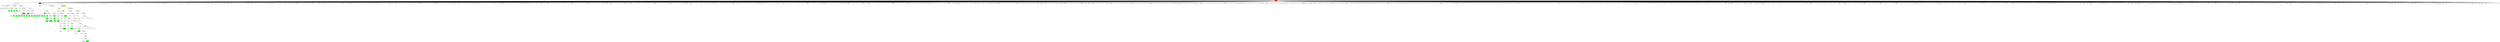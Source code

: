 graph tree{NODE0 [label="Stage" style=filled fillcolor="red"]
NODE0_1 [label="game"]
NODE0 -- NODE0_1
NODE0_2 [label="Setup" ]
NODE0_2_1 [label="setup"]
NODE0_2 -- NODE0_2_1
NODE0_2_2 [label="Playercreate" ]
NODE0_2_2_2 [label="players"]
NODE0_2_2 -- NODE0_2_2_2
NODE0_2_2_3 [label="4" style=filled fillcolor="lightblue"]
NODE0_2_2 -- NODE0_2_2_3
NODE0_2 -- NODE0_2_2
NODE0_2_4 [label="Teamcreate" ]
NODE0_2_4_1 [label="teams"]
NODE0_2_4 -- NODE0_2_4_1
NODE0_2_4_2 [label="Attribute" ]
NODE0_2_4_2_1 [fillcolor="green" style=filled label="0"]
NODE0_2_4_2 -- NODE0_2_4_2_1
NODE0_2_4_2_3 [fillcolor="green" style=filled label="2"]
NODE0_2_4_2 -- NODE0_2_4_2_3
NODE0_2_4 -- NODE0_2_4_2
NODE0_2_4_3 [label="Attribute" ]
NODE0_2_4_3_1 [fillcolor="green" style=filled label="1"]
NODE0_2_4_3 -- NODE0_2_4_3_1
NODE0_2_4_3_3 [fillcolor="green" style=filled label="3"]
NODE0_2_4_3 -- NODE0_2_4_3_3
NODE0_2_4 -- NODE0_2_4_3
NODE0_2 -- NODE0_2_4
NODE0_2_6 [label="Deckcreate" ]
NODE0_2_6_2 [label="deck"]
NODE0_2_6 -- NODE0_2_6_2
NODE0_2_6_3 [label="Locstorage" ]
NODE0_2_6_3_1 [label="Locpre" ]
NODE0_2_6_3_1_0 [label="Who" ]
NODE0_2_6_3_1_0_0 [label="game"]
NODE0_2_6_3_1_0 -- NODE0_2_6_3_1_0_0
NODE0_2_6_3_1 -- NODE0_2_6_3_1_0
NODE0_2_6_3 -- NODE0_2_6_3_1
NODE0_2_6_3_3 [label="Locpost" ]
NODE0_2_6_3_3_0 [fillcolor="green" style=filled label="DISCARD"]
NODE0_2_6_3_3 -- NODE0_2_6_3_3_0
NODE0_2_6_3 -- NODE0_2_6_3_3
NODE0_2_6 -- NODE0_2_6_3
NODE0_2_6_4 [label="Deck" ]
NODE0_2_6_4_1 [label="permdeck"]
NODE0_2_6_4 -- NODE0_2_6_4_1
NODE0_2_6_4_2 [label="Attribute" ]
NODE0_2_6_4_2_1 [fillcolor="green" style=filled label="rank"]
NODE0_2_6_4_2 -- NODE0_2_6_4_2_1
NODE0_2_6_4_2_2 [label="Attribute" ]
NODE0_2_6_4_2_2_1 [fillcolor="green" style=filled label="A"]
NODE0_2_6_4_2_2 -- NODE0_2_6_4_2_2_1
NODE0_2_6_4_2_2_3 [fillcolor="green" style=filled label="2"]
NODE0_2_6_4_2_2 -- NODE0_2_6_4_2_2_3
NODE0_2_6_4_2_2_5 [fillcolor="green" style=filled label="3"]
NODE0_2_6_4_2_2 -- NODE0_2_6_4_2_2_5
NODE0_2_6_4_2_2_7 [fillcolor="green" style=filled label="4"]
NODE0_2_6_4_2_2 -- NODE0_2_6_4_2_2_7
NODE0_2_6_4_2_2_9 [fillcolor="green" style=filled label="5"]
NODE0_2_6_4_2_2 -- NODE0_2_6_4_2_2_9
NODE0_2_6_4_2_2_11 [fillcolor="green" style=filled label="6"]
NODE0_2_6_4_2_2 -- NODE0_2_6_4_2_2_11
NODE0_2_6_4_2_2_13 [fillcolor="green" style=filled label="7"]
NODE0_2_6_4_2_2 -- NODE0_2_6_4_2_2_13
NODE0_2_6_4_2_2_15 [fillcolor="green" style=filled label="8"]
NODE0_2_6_4_2_2 -- NODE0_2_6_4_2_2_15
NODE0_2_6_4_2_2_17 [fillcolor="green" style=filled label="9"]
NODE0_2_6_4_2_2 -- NODE0_2_6_4_2_2_17
NODE0_2_6_4_2_2_19 [fillcolor="green" style=filled label="10"]
NODE0_2_6_4_2_2 -- NODE0_2_6_4_2_2_19
NODE0_2_6_4_2_2_21 [fillcolor="green" style=filled label="J"]
NODE0_2_6_4_2_2 -- NODE0_2_6_4_2_2_21
NODE0_2_6_4_2_2_23 [fillcolor="green" style=filled label="Q"]
NODE0_2_6_4_2_2 -- NODE0_2_6_4_2_2_23
NODE0_2_6_4_2_2_25 [fillcolor="green" style=filled label="K"]
NODE0_2_6_4_2_2 -- NODE0_2_6_4_2_2_25
NODE0_2_6_4_2 -- NODE0_2_6_4_2_2
NODE0_2_6_4 -- NODE0_2_6_4_2
NODE0_2_6_4_3 [label="Attribute" ]
NODE0_2_6_4_3_1 [fillcolor="green" style=filled label="color"]
NODE0_2_6_4_3 -- NODE0_2_6_4_3_1
NODE0_2_6_4_3_2 [label="Attribute" ]
NODE0_2_6_4_3_2_1 [fillcolor="green" style=filled label="red"]
NODE0_2_6_4_3_2 -- NODE0_2_6_4_3_2_1
NODE0_2_6_4_3_2_2 [label="Attribute" ]
NODE0_2_6_4_3_2_2_1 [fillcolor="green" style=filled label="suit"]
NODE0_2_6_4_3_2_2 -- NODE0_2_6_4_3_2_2_1
NODE0_2_6_4_3_2_2_2 [label="Attribute" ]
NODE0_2_6_4_3_2_2_2_1 [fillcolor="green" style=filled label="hearts"]
NODE0_2_6_4_3_2_2_2 -- NODE0_2_6_4_3_2_2_2_1
NODE0_2_6_4_3_2_2_2_3 [fillcolor="green" style=filled label="diamonds"]
NODE0_2_6_4_3_2_2_2 -- NODE0_2_6_4_3_2_2_2_3
NODE0_2_6_4_3_2_2 -- NODE0_2_6_4_3_2_2_2
NODE0_2_6_4_3_2 -- NODE0_2_6_4_3_2_2
NODE0_2_6_4_3 -- NODE0_2_6_4_3_2
NODE0_2_6_4_3_3 [label="Attribute" ]
NODE0_2_6_4_3_3_1 [fillcolor="green" style=filled label="black"]
NODE0_2_6_4_3_3 -- NODE0_2_6_4_3_3_1
NODE0_2_6_4_3_3_2 [label="Attribute" ]
NODE0_2_6_4_3_3_2_1 [fillcolor="green" style=filled label="suit"]
NODE0_2_6_4_3_3_2 -- NODE0_2_6_4_3_3_2_1
NODE0_2_6_4_3_3_2_2 [label="Attribute" ]
NODE0_2_6_4_3_3_2_2_1 [fillcolor="green" style=filled label="clubs"]
NODE0_2_6_4_3_3_2_2 -- NODE0_2_6_4_3_3_2_2_1
NODE0_2_6_4_3_3_2_2_3 [fillcolor="green" style=filled label="spades"]
NODE0_2_6_4_3_3_2_2 -- NODE0_2_6_4_3_3_2_2_3
NODE0_2_6_4_3_3_2 -- NODE0_2_6_4_3_3_2_2
NODE0_2_6_4_3_3 -- NODE0_2_6_4_3_3_2
NODE0_2_6_4_3 -- NODE0_2_6_4_3_3
NODE0_2_6_4 -- NODE0_2_6_4_3
NODE0_2_6 -- NODE0_2_6_4
NODE0_2 -- NODE0_2_6
NODE0 -- NODE0_2
NODE0_3 [label="Stage"  style=filled fillcolor="red"]
NODE0_3_2 [label="player"]
NODE0_3 -- NODE0_3_2
NODE0_3_3 [label="Endcondition" ]
NODE0_3_3_2 [label="Boolean" ]
NODE0_3_3_2_1 [label="Intop" ]
NODE0_3_3_2_1_0 [label=">="]
NODE0_3_3_2_1 -- NODE0_3_3_2_1_0
NODE0_3_3_2 -- NODE0_3_3_2_1
NODE0_3_3_2_2 [label="Int" ]
NODE0_3_3_2_2_0 [label="Rawstorage" ]
NODE0_3_3_2_2_0_1 [label="Who2" ]
NODE0_3_3_2_2_0_1_1 [label="Posq" ]
NODE0_3_3_2_2_0_1_1_0 [label="any"]
NODE0_3_3_2_2_0_1_1 -- NODE0_3_3_2_2_0_1_1_0
NODE0_3_3_2_2_0_1 -- NODE0_3_3_2_2_0_1_1
NODE0_3_3_2_2_0_1_2 [label="team"]
NODE0_3_3_2_2_0_1 -- NODE0_3_3_2_2_0_1_2
NODE0_3_3_2_2_0 -- NODE0_3_3_2_2_0_1
NODE0_3_3_2_2_0_3 [fillcolor="green" style=filled label="SCORE"]
NODE0_3_3_2_2_0 -- NODE0_3_3_2_2_0_3
NODE0_3_3_2_2 -- NODE0_3_3_2_2_0
NODE0_3_3_2 -- NODE0_3_3_2_2
NODE0_3_3_2_3 [label="500" style=filled fillcolor="lightblue"]
NODE0_3_3_2 -- NODE0_3_3_2_3
NODE0_3_3 -- NODE0_3_3_2
NODE0_3 -- NODE0_3_3
NODE0_3_4 [label="Computermoves"  style=filled shape=box fillcolor="yellow"]
NODE0_3_4_2 [label="Multigameaction" ]
NODE0_3_4_2_0 [label="Gameaction" ]
NODE0_3_4_2_0_1 [label="Boolean" ]
NODE0_3_4_2_0 -- NODE0_3_4_2_0_1
NODE0_3_4_2_0_2 [label="Multiaction" ]
NODE0_3_4_2_0_2_0 [label="Action" ]
NODE0_3_4_2_0_2_0_1 [label="Moveaction" ]
NODE0_3_4_2_0_2_0_1_1 [label="Cardp" ]
NODE0_3_4_2_0_2_0_1_1_1 [label="top"]
NODE0_3_4_2_0_2_0_1_1 -- NODE0_3_4_2_0_2_0_1_1_1
NODE0_3_4_2_0_2_0_1_1_2 [label="Locstorage" ]
NODE0_3_4_2_0_2_0_1_1_2_1 [label="Locpre" ]
NODE0_3_4_2_0_2_0_1_1_2_1_0 [label="Who" ]
NODE0_3_4_2_0_2_0_1_1_2_1_0_0 [label="game"]
NODE0_3_4_2_0_2_0_1_1_2_1_0 -- NODE0_3_4_2_0_2_0_1_1_2_1_0_0
NODE0_3_4_2_0_2_0_1_1_2_1 -- NODE0_3_4_2_0_2_0_1_1_2_1_0
NODE0_3_4_2_0_2_0_1_1_2 -- NODE0_3_4_2_0_2_0_1_1_2_1
NODE0_3_4_2_0_2_0_1_1_2_3 [label="Locpost" ]
NODE0_3_4_2_0_2_0_1_1_2_3_0 [fillcolor="green" style=filled label="DISCARD"]
NODE0_3_4_2_0_2_0_1_1_2_3 -- NODE0_3_4_2_0_2_0_1_1_2_3_0
NODE0_3_4_2_0_2_0_1_1_2 -- NODE0_3_4_2_0_2_0_1_1_2_3
NODE0_3_4_2_0_2_0_1_1 -- NODE0_3_4_2_0_2_0_1_1_2
NODE0_3_4_2_0_2_0_1 -- NODE0_3_4_2_0_2_0_1_1
NODE0_3_4_2_0_2_0_1_2 [label="Cardp" ]
NODE0_3_4_2_0_2_0_1_2_1 [label="top"]
NODE0_3_4_2_0_2_0_1_2 -- NODE0_3_4_2_0_2_0_1_2_1
NODE0_3_4_2_0_2_0_1_2_2 [label="Locstorage" ]
NODE0_3_4_2_0_2_0_1_2_2_1 [label="Locpre" ]
NODE0_3_4_2_0_2_0_1_2_2_1_0 [label="Who" ]
NODE0_3_4_2_0_2_0_1_2_2_1_0_0 [label="game"]
NODE0_3_4_2_0_2_0_1_2_2_1_0 -- NODE0_3_4_2_0_2_0_1_2_2_1_0_0
NODE0_3_4_2_0_2_0_1_2_2_1 -- NODE0_3_4_2_0_2_0_1_2_2_1_0
NODE0_3_4_2_0_2_0_1_2_2 -- NODE0_3_4_2_0_2_0_1_2_2_1
NODE0_3_4_2_0_2_0_1_2_2_3 [label="Locpost" ]
NODE0_3_4_2_0_2_0_1_2_2_3_0 [fillcolor="green" style=filled label="STOCK"]
NODE0_3_4_2_0_2_0_1_2_2_3 -- NODE0_3_4_2_0_2_0_1_2_2_3_0
NODE0_3_4_2_0_2_0_1_2_2 -- NODE0_3_4_2_0_2_0_1_2_2_3
NODE0_3_4_2_0_2_0_1_2 -- NODE0_3_4_2_0_2_0_1_2_2
NODE0_3_4_2_0_2_0_1 -- NODE0_3_4_2_0_2_0_1_2
NODE0_3_4_2_0_2_0_1_3 [label="all"]
NODE0_3_4_2_0_2_0_1 -- NODE0_3_4_2_0_2_0_1_3
NODE0_3_4_2_0_2_0 -- NODE0_3_4_2_0_2_0_1
NODE0_3_4_2_0_2 -- NODE0_3_4_2_0_2_0
NODE0_3_4_2_0_2_1 [label="Action" ]
NODE0_3_4_2_0_2_1_1 [label="Copyaction" ]
NODE0_3_4_2_0_2_1_1_0 [label="remember"]
NODE0_3_4_2_0_2_1_1 -- NODE0_3_4_2_0_2_1_1_0
NODE0_3_4_2_0_2_1_1_1 [label="Card" ]
NODE0_3_4_2_0_2_1_1_1_0 [label="Cardp" ]
NODE0_3_4_2_0_2_1_1_1_0_1 [label="top"]
NODE0_3_4_2_0_2_1_1_1_0 -- NODE0_3_4_2_0_2_1_1_1_0_1
NODE0_3_4_2_0_2_1_1_1_0_2 [label="Locstorage" ]
NODE0_3_4_2_0_2_1_1_1_0_2_1 [label="Locpre" ]
NODE0_3_4_2_0_2_1_1_1_0_2_1_0 [label="Who" ]
NODE0_3_4_2_0_2_1_1_1_0_2_1_0_0 [label="game"]
NODE0_3_4_2_0_2_1_1_1_0_2_1_0 -- NODE0_3_4_2_0_2_1_1_1_0_2_1_0_0
NODE0_3_4_2_0_2_1_1_1_0_2_1 -- NODE0_3_4_2_0_2_1_1_1_0_2_1_0
NODE0_3_4_2_0_2_1_1_1_0_2 -- NODE0_3_4_2_0_2_1_1_1_0_2_1
NODE0_3_4_2_0_2_1_1_1_0_2_3 [label="Locpost" ]
NODE0_3_4_2_0_2_1_1_1_0_2_3_0 [fillcolor="green" style=filled label="STOCK"]
NODE0_3_4_2_0_2_1_1_1_0_2_3 -- NODE0_3_4_2_0_2_1_1_1_0_2_3_0
NODE0_3_4_2_0_2_1_1_1_0_2_3_1 [label="Whereclause" ]
NODE0_3_4_2_0_2_1_1_1_0_2_3_1_0 [label="where"]
NODE0_3_4_2_0_2_1_1_1_0_2_3_1 -- NODE0_3_4_2_0_2_1_1_1_0_2_3_1_0
NODE0_3_4_2_0_2_1_1_1_0_2_3_1_1 [label="Boolatt" ]
NODE0_3_4_2_0_2_1_1_1_0_2_3_1_1_1 [label="Attrcomp" ]
NODE0_3_4_2_0_2_1_1_1_0_2_3_1_1_1_0 [label="=="]
NODE0_3_4_2_0_2_1_1_1_0_2_3_1_1_1 -- NODE0_3_4_2_0_2_1_1_1_0_2_3_1_1_1_0
NODE0_3_4_2_0_2_1_1_1_0_2_3_1_1_1_1 [label="Cardatt" ]
NODE0_3_4_2_0_2_1_1_1_0_2_3_1_1_1_1_1 [label="cardatt"]
NODE0_3_4_2_0_2_1_1_1_0_2_3_1_1_1_1 -- NODE0_3_4_2_0_2_1_1_1_0_2_3_1_1_1_1_1
NODE0_3_4_2_0_2_1_1_1_0_2_3_1_1_1_1_2 [fillcolor="green" style=filled label="suitthis"]
NODE0_3_4_2_0_2_1_1_1_0_2_3_1_1_1_1 -- NODE0_3_4_2_0_2_1_1_1_0_2_3_1_1_1_1_2
NODE0_3_4_2_0_2_1_1_1_0_2_3_1_1_1 -- NODE0_3_4_2_0_2_1_1_1_0_2_3_1_1_1_1
NODE0_3_4_2_0_2_1_1_1_0_2_3_1_1_1_2 [label=""]
NODE0_3_4_2_0_2_1_1_1_0_2_3_1_1_1 -- NODE0_3_4_2_0_2_1_1_1_0_2_3_1_1_1_2
NODE0_3_4_2_0_2_1_1_1_0_2_3_1_1 -- NODE0_3_4_2_0_2_1_1_1_0_2_3_1_1_1
NODE0_3_4_2_0_2_1_1_1_0_2_3_1 -- NODE0_3_4_2_0_2_1_1_1_0_2_3_1_1
NODE0_3_4_2_0_2_1_1_1_0_2_3 -- NODE0_3_4_2_0_2_1_1_1_0_2_3_1
NODE0_3_4_2_0_2_1_1_1_0_2 -- NODE0_3_4_2_0_2_1_1_1_0_2_3
NODE0_3_4_2_0_2_1_1_1_0_2_4 [label="s"]
NODE0_3_4_2_0_2_1_1_1_0_2 -- NODE0_3_4_2_0_2_1_1_1_0_2_4
NODE0_3_4_2_0_2_1_1_1_0_2_5 [label="p"]
NODE0_3_4_2_0_2_1_1_1_0_2 -- NODE0_3_4_2_0_2_1_1_1_0_2_5
NODE0_3_4_2_0_2_1_1_1_0_2_6 [label="a"]
NODE0_3_4_2_0_2_1_1_1_0_2 -- NODE0_3_4_2_0_2_1_1_1_0_2_6
NODE0_3_4_2_0_2_1_1_1_0_2_7 [label="d"]
NODE0_3_4_2_0_2_1_1_1_0_2 -- NODE0_3_4_2_0_2_1_1_1_0_2_7
NODE0_3_4_2_0_2_1_1_1_0_2_8 [label="e"]
NODE0_3_4_2_0_2_1_1_1_0_2 -- NODE0_3_4_2_0_2_1_1_1_0_2_8
NODE0_3_4_2_0_2_1_1_1_0_2_9 [label="s"]
NODE0_3_4_2_0_2_1_1_1_0_2 -- NODE0_3_4_2_0_2_1_1_1_0_2_9
NODE0_3_4_2_0_2_1_1_1_0 -- NODE0_3_4_2_0_2_1_1_1_0_2
NODE0_3_4_2_0_2_1_1_1 -- NODE0_3_4_2_0_2_1_1_1_0
NODE0_3_4_2_0_2_1_1 -- NODE0_3_4_2_0_2_1_1_1
NODE0_3_4_2_0_2_1_1_2 [label=""]
NODE0_3_4_2_0_2_1_1 -- NODE0_3_4_2_0_2_1_1_2
NODE0_3_4_2_0_2_1 -- NODE0_3_4_2_0_2_1_1
NODE0_3_4_2_0_2 -- NODE0_3_4_2_0_2_1
NODE0_3_4_2_0 -- NODE0_3_4_2_0_2
NODE0_3_4_2 -- NODE0_3_4_2_0
NODE0_3_4_2_1 [label="Gameaction" ]
NODE0_3_4_2_1_1 [label="Boolean" ]
NODE0_3_4_2_1_1_0 [label="top"]
NODE0_3_4_2_1_1 -- NODE0_3_4_2_1_1_0
NODE0_3_4_2_1 -- NODE0_3_4_2_1_1
NODE0_3_4_2_1_2 [label="Multiaction" ]
NODE0_3_4_2_1_2_0 [label="Action" ]
NODE0_3_4_2_1_2_0_1 [label="game"]
NODE0_3_4_2_1_2_0 -- NODE0_3_4_2_1_2_0_1
NODE0_3_4_2_1_2_0_3 [label="T"]
NODE0_3_4_2_1_2_0 -- NODE0_3_4_2_1_2_0_3
NODE0_3_4_2_1_2_0_4 [label="R"]
NODE0_3_4_2_1_2_0 -- NODE0_3_4_2_1_2_0_4
NODE0_3_4_2_1_2_0_5 [label="U"]
NODE0_3_4_2_1_2_0 -- NODE0_3_4_2_1_2_0_5
NODE0_3_4_2_1_2_0_6 [label="M"]
NODE0_3_4_2_1_2_0 -- NODE0_3_4_2_1_2_0_6
NODE0_3_4_2_1_2_0_7 [label="P"]
NODE0_3_4_2_1_2_0 -- NODE0_3_4_2_1_2_0_7
NODE0_3_4_2_1_2 -- NODE0_3_4_2_1_2_0
NODE0_3_4_2_1 -- NODE0_3_4_2_1_2
NODE0_3_4_2 -- NODE0_3_4_2_1
NODE0_3_4 -- NODE0_3_4_2
NODE0_3 -- NODE0_3_4
NODE0 -- NODE0_3
NODE0_7 [label="game"]
NODE0 -- NODE0_7
NODE0_9 [label="S"]
NODE0 -- NODE0_9
NODE0_10 [label="T"]
NODE0 -- NODE0_10
NODE0_11 [label="O"]
NODE0 -- NODE0_11
NODE0_12 [label="C"]
NODE0 -- NODE0_12
NODE0_13 [label="K"]
NODE0 -- NODE0_13
NODE0_19 [label="top"]
NODE0 -- NODE0_19
NODE0_21 [label="game"]
NODE0 -- NODE0_21
NODE0_23 [label="S"]
NODE0 -- NODE0_23
NODE0_24 [label="T"]
NODE0 -- NODE0_24
NODE0_25 [label="O"]
NODE0 -- NODE0_25
NODE0_26 [label="C"]
NODE0 -- NODE0_26
NODE0_27 [label="K"]
NODE0 -- NODE0_27
NODE0_31 [label="top"]
NODE0 -- NODE0_31
NODE0_34 [label="all"]
NODE0 -- NODE0_34
NODE0_35 [label="player"]
NODE0 -- NODE0_35
NODE0_38 [label="H"]
NODE0 -- NODE0_38
NODE0_39 [label="A"]
NODE0 -- NODE0_39
NODE0_40 [label="N"]
NODE0 -- NODE0_40
NODE0_41 [label="D"]
NODE0 -- NODE0_41
NODE0_44 [label="1"]
NODE0 -- NODE0_44
NODE0_45 [label="3"]
NODE0 -- NODE0_45
NODE0_48 [label="set"]
NODE0 -- NODE0_48
NODE0_50 [label="game"]
NODE0 -- NODE0_50
NODE0_52 [label="B"]
NODE0 -- NODE0_52
NODE0_53 [label="R"]
NODE0 -- NODE0_53
NODE0_54 [label="O"]
NODE0 -- NODE0_54
NODE0_55 [label="K"]
NODE0 -- NODE0_55
NODE0_56 [label="E"]
NODE0 -- NODE0_56
NODE0_57 [label="N"]
NODE0 -- NODE0_57
NODE0_59 [label="0"]
NODE0 -- NODE0_59
NODE0_62 [label="set"]
NODE0 -- NODE0_62
NODE0_65 [label="all"]
NODE0 -- NODE0_65
NODE0_66 [label="player"]
NODE0 -- NODE0_66
NODE0_69 [label="T"]
NODE0 -- NODE0_69
NODE0_70 [label="R"]
NODE0 -- NODE0_70
NODE0_71 [label="I"]
NODE0 -- NODE0_71
NODE0_72 [label="C"]
NODE0 -- NODE0_72
NODE0_73 [label="K"]
NODE0 -- NODE0_73
NODE0_74 [label="S"]
NODE0 -- NODE0_74
NODE0_75 [label="W"]
NODE0 -- NODE0_75
NODE0_76 [label="O"]
NODE0 -- NODE0_76
NODE0_77 [label="N"]
NODE0 -- NODE0_77
NODE0_79 [label="0"]
NODE0 -- NODE0_79
NODE0_82 [label="set"]
NODE0 -- NODE0_82
NODE0_85 [label="all"]
NODE0 -- NODE0_85
NODE0_86 [label="player"]
NODE0 -- NODE0_86
NODE0_89 [label="B"]
NODE0 -- NODE0_89
NODE0_90 [label="I"]
NODE0 -- NODE0_90
NODE0_91 [label="D"]
NODE0 -- NODE0_91
NODE0_93 [label="1"]
NODE0 -- NODE0_93
NODE0_94 [label="4"]
NODE0 -- NODE0_94
NODE0_100 [label="player"]
NODE0 -- NODE0_100
NODE0_104 [label="<="]
NODE0 -- NODE0_104
NODE0_107 [label="all"]
NODE0 -- NODE0_107
NODE0_108 [label="player"]
NODE0 -- NODE0_108
NODE0_111 [label="B"]
NODE0 -- NODE0_111
NODE0_112 [label="I"]
NODE0 -- NODE0_112
NODE0_113 [label="D"]
NODE0 -- NODE0_113
NODE0_115 [label="1"]
NODE0 -- NODE0_115
NODE0_116 [label="3"]
NODE0 -- NODE0_116
NODE0_125 [label="set"]
NODE0 -- NODE0_125
NODE0_128 [label="current"]
NODE0 -- NODE0_128
NODE0_129 [label="player"]
NODE0 -- NODE0_129
NODE0_132 [label="B"]
NODE0 -- NODE0_132
NODE0_133 [label="I"]
NODE0 -- NODE0_133
NODE0_134 [label="D"]
NODE0 -- NODE0_134
NODE0_136 [label="1"]
NODE0 -- NODE0_136
NODE0_143 [label="set"]
NODE0 -- NODE0_143
NODE0_146 [label="current"]
NODE0 -- NODE0_146
NODE0_147 [label="player"]
NODE0 -- NODE0_147
NODE0_150 [label="B"]
NODE0 -- NODE0_150
NODE0_151 [label="I"]
NODE0 -- NODE0_151
NODE0_152 [label="D"]
NODE0 -- NODE0_152
NODE0_154 [label="2"]
NODE0 -- NODE0_154
NODE0_161 [label="set"]
NODE0 -- NODE0_161
NODE0_164 [label="current"]
NODE0 -- NODE0_164
NODE0_165 [label="player"]
NODE0 -- NODE0_165
NODE0_168 [label="B"]
NODE0 -- NODE0_168
NODE0_169 [label="I"]
NODE0 -- NODE0_169
NODE0_170 [label="D"]
NODE0 -- NODE0_170
NODE0_172 [label="3"]
NODE0 -- NODE0_172
NODE0_179 [label="set"]
NODE0 -- NODE0_179
NODE0_182 [label="current"]
NODE0 -- NODE0_182
NODE0_183 [label="player"]
NODE0 -- NODE0_183
NODE0_186 [label="B"]
NODE0 -- NODE0_186
NODE0_187 [label="I"]
NODE0 -- NODE0_187
NODE0_188 [label="D"]
NODE0 -- NODE0_188
NODE0_190 [label="4"]
NODE0 -- NODE0_190
NODE0_197 [label="player"]
NODE0 -- NODE0_197
NODE0_201 [label="=="]
NODE0 -- NODE0_201
NODE0_203 [label="size"]
NODE0 -- NODE0_203
NODE0_206 [label="all"]
NODE0 -- NODE0_206
NODE0_207 [label="player"]
NODE0 -- NODE0_207
NODE0_210 [label="H"]
NODE0 -- NODE0_210
NODE0_211 [label="A"]
NODE0 -- NODE0_211
NODE0_212 [label="N"]
NODE0 -- NODE0_212
NODE0_213 [label="D"]
NODE0 -- NODE0_213
NODE0_216 [label="0"]
NODE0 -- NODE0_216
NODE0_221 [label="player"]
NODE0 -- NODE0_221
NODE0_225 [label=">"]
NODE0 -- NODE0_225
NODE0_227 [label="size"]
NODE0 -- NODE0_227
NODE0_230 [label="all"]
NODE0 -- NODE0_230
NODE0_231 [label="player"]
NODE0 -- NODE0_231
NODE0_234 [label="T"]
NODE0 -- NODE0_234
NODE0_235 [label="R"]
NODE0 -- NODE0_235
NODE0_236 [label="I"]
NODE0 -- NODE0_236
NODE0_237 [label="C"]
NODE0 -- NODE0_237
NODE0_238 [label="K"]
NODE0 -- NODE0_238
NODE0_241 [label="0"]
NODE0 -- NODE0_241
NODE0_248 [label="and"]
NODE0 -- NODE0_248
NODE0_250 [label="=="]
NODE0 -- NODE0_250
NODE0_252 [label="size"]
NODE0 -- NODE0_252
NODE0_254 [label="game"]
NODE0 -- NODE0_254
NODE0_256 [label="L"]
NODE0 -- NODE0_256
NODE0_257 [label="E"]
NODE0 -- NODE0_257
NODE0_258 [label="A"]
NODE0 -- NODE0_258
NODE0_259 [label="D"]
NODE0 -- NODE0_259
NODE0_262 [label="1"]
NODE0 -- NODE0_262
NODE0_265 [label="=="]
NODE0 -- NODE0_265
NODE0_267 [label="size"]
NODE0 -- NODE0_267
NODE0_270 [label="current"]
NODE0 -- NODE0_270
NODE0_271 [label="player"]
NODE0 -- NODE0_271
NODE0_274 [label="H"]
NODE0 -- NODE0_274
NODE0_275 [label="A"]
NODE0 -- NODE0_275
NODE0_276 [label="N"]
NODE0 -- NODE0_276
NODE0_277 [label="D"]
NODE0 -- NODE0_277
NODE0_278 [label="where"]
NODE0 -- NODE0_278
NODE0_280 [label="=="]
NODE0 -- NODE0_280
NODE0_282 [label="cardatt"]
NODE0 -- NODE0_282
NODE0_283 [label="s"]
NODE0 -- NODE0_283
NODE0_284 [label="u"]
NODE0 -- NODE0_284
NODE0_285 [label="i"]
NODE0 -- NODE0_285
NODE0_286 [label="t"]
NODE0 -- NODE0_286
NODE0_287 [label="t"]
NODE0 -- NODE0_287
NODE0_288 [label="h"]
NODE0 -- NODE0_288
NODE0_289 [label="i"]
NODE0 -- NODE0_289
NODE0_290 [label="s"]
NODE0 -- NODE0_290
NODE0_293 [label="cardatt"]
NODE0 -- NODE0_293
NODE0_294 [label="s"]
NODE0 -- NODE0_294
NODE0_295 [label="u"]
NODE0 -- NODE0_295
NODE0_296 [label="i"]
NODE0 -- NODE0_296
NODE0_297 [label="t"]
NODE0 -- NODE0_297
NODE0_299 [label="top"]
NODE0 -- NODE0_299
NODE0_301 [label="game"]
NODE0 -- NODE0_301
NODE0_303 [label="L"]
NODE0 -- NODE0_303
NODE0_304 [label="E"]
NODE0 -- NODE0_304
NODE0_305 [label="A"]
NODE0 -- NODE0_305
NODE0_306 [label="D"]
NODE0 -- NODE0_306
NODE0_313 [label="0"]
NODE0 -- NODE0_313
NODE0_319 [label="any"]
NODE0 -- NODE0_319
NODE0_322 [label="current"]
NODE0 -- NODE0_322
NODE0_323 [label="player"]
NODE0 -- NODE0_323
NODE0_326 [label="H"]
NODE0 -- NODE0_326
NODE0_327 [label="A"]
NODE0 -- NODE0_327
NODE0_328 [label="N"]
NODE0 -- NODE0_328
NODE0_329 [label="D"]
NODE0 -- NODE0_329
NODE0_333 [label="top"]
NODE0 -- NODE0_333
NODE0_336 [label="current"]
NODE0 -- NODE0_336
NODE0_337 [label="player"]
NODE0 -- NODE0_337
NODE0_340 [label="T"]
NODE0 -- NODE0_340
NODE0_341 [label="R"]
NODE0 -- NODE0_341
NODE0_342 [label="I"]
NODE0 -- NODE0_342
NODE0_343 [label="C"]
NODE0 -- NODE0_343
NODE0_344 [label="K"]
NODE0 -- NODE0_344
NODE0_351 [label="and"]
NODE0 -- NODE0_351
NODE0_353 [label="=="]
NODE0 -- NODE0_353
NODE0_355 [label="size"]
NODE0 -- NODE0_355
NODE0_357 [label="game"]
NODE0 -- NODE0_357
NODE0_359 [label="L"]
NODE0 -- NODE0_359
NODE0_360 [label="E"]
NODE0 -- NODE0_360
NODE0_361 [label="A"]
NODE0 -- NODE0_361
NODE0_362 [label="D"]
NODE0 -- NODE0_362
NODE0_365 [label="1"]
NODE0 -- NODE0_365
NODE0_368 [label="!="]
NODE0 -- NODE0_368
NODE0_370 [label="size"]
NODE0 -- NODE0_370
NODE0_373 [label="current"]
NODE0 -- NODE0_373
NODE0_374 [label="player"]
NODE0 -- NODE0_374
NODE0_377 [label="H"]
NODE0 -- NODE0_377
NODE0_378 [label="A"]
NODE0 -- NODE0_378
NODE0_379 [label="N"]
NODE0 -- NODE0_379
NODE0_380 [label="D"]
NODE0 -- NODE0_380
NODE0_381 [label="where"]
NODE0 -- NODE0_381
NODE0_383 [label="=="]
NODE0 -- NODE0_383
NODE0_385 [label="cardatt"]
NODE0 -- NODE0_385
NODE0_386 [label="s"]
NODE0 -- NODE0_386
NODE0_387 [label="u"]
NODE0 -- NODE0_387
NODE0_388 [label="i"]
NODE0 -- NODE0_388
NODE0_389 [label="t"]
NODE0 -- NODE0_389
NODE0_390 [label="t"]
NODE0 -- NODE0_390
NODE0_391 [label="h"]
NODE0 -- NODE0_391
NODE0_392 [label="i"]
NODE0 -- NODE0_392
NODE0_393 [label="s"]
NODE0 -- NODE0_393
NODE0_396 [label="cardatt"]
NODE0 -- NODE0_396
NODE0_397 [label="s"]
NODE0 -- NODE0_397
NODE0_398 [label="u"]
NODE0 -- NODE0_398
NODE0_399 [label="i"]
NODE0 -- NODE0_399
NODE0_400 [label="t"]
NODE0 -- NODE0_400
NODE0_402 [label="top"]
NODE0 -- NODE0_402
NODE0_404 [label="game"]
NODE0 -- NODE0_404
NODE0_406 [label="L"]
NODE0 -- NODE0_406
NODE0_407 [label="E"]
NODE0 -- NODE0_407
NODE0_408 [label="A"]
NODE0 -- NODE0_408
NODE0_409 [label="D"]
NODE0 -- NODE0_409
NODE0_416 [label="0"]
NODE0 -- NODE0_416
NODE0_422 [label="any"]
NODE0 -- NODE0_422
NODE0_425 [label="current"]
NODE0 -- NODE0_425
NODE0_426 [label="player"]
NODE0 -- NODE0_426
NODE0_429 [label="H"]
NODE0 -- NODE0_429
NODE0_430 [label="A"]
NODE0 -- NODE0_430
NODE0_431 [label="N"]
NODE0 -- NODE0_431
NODE0_432 [label="D"]
NODE0 -- NODE0_432
NODE0_433 [label="where"]
NODE0 -- NODE0_433
NODE0_435 [label="=="]
NODE0 -- NODE0_435
NODE0_437 [label="cardatt"]
NODE0 -- NODE0_437
NODE0_438 [label="s"]
NODE0 -- NODE0_438
NODE0_439 [label="u"]
NODE0 -- NODE0_439
NODE0_440 [label="i"]
NODE0 -- NODE0_440
NODE0_441 [label="t"]
NODE0 -- NODE0_441
NODE0_442 [label="t"]
NODE0 -- NODE0_442
NODE0_443 [label="h"]
NODE0 -- NODE0_443
NODE0_444 [label="i"]
NODE0 -- NODE0_444
NODE0_445 [label="s"]
NODE0 -- NODE0_445
NODE0_448 [label="cardatt"]
NODE0 -- NODE0_448
NODE0_449 [label="s"]
NODE0 -- NODE0_449
NODE0_450 [label="u"]
NODE0 -- NODE0_450
NODE0_451 [label="i"]
NODE0 -- NODE0_451
NODE0_452 [label="t"]
NODE0 -- NODE0_452
NODE0_454 [label="top"]
NODE0 -- NODE0_454
NODE0_456 [label="game"]
NODE0 -- NODE0_456
NODE0_458 [label="L"]
NODE0 -- NODE0_458
NODE0_459 [label="E"]
NODE0 -- NODE0_459
NODE0_460 [label="A"]
NODE0 -- NODE0_460
NODE0_461 [label="D"]
NODE0 -- NODE0_461
NODE0_469 [label="top"]
NODE0 -- NODE0_469
NODE0_472 [label="current"]
NODE0 -- NODE0_472
NODE0_473 [label="player"]
NODE0 -- NODE0_473
NODE0_476 [label="T"]
NODE0 -- NODE0_476
NODE0_477 [label="R"]
NODE0 -- NODE0_477
NODE0_478 [label="I"]
NODE0 -- NODE0_478
NODE0_479 [label="C"]
NODE0 -- NODE0_479
NODE0_480 [label="K"]
NODE0 -- NODE0_480
NODE0_487 [label="and"]
NODE0 -- NODE0_487
NODE0_489 [label="=="]
NODE0 -- NODE0_489
NODE0_491 [label="size"]
NODE0 -- NODE0_491
NODE0_493 [label="game"]
NODE0 -- NODE0_493
NODE0_495 [label="L"]
NODE0 -- NODE0_495
NODE0_496 [label="E"]
NODE0 -- NODE0_496
NODE0_497 [label="A"]
NODE0 -- NODE0_497
NODE0_498 [label="D"]
NODE0 -- NODE0_498
NODE0_501 [label="0"]
NODE0 -- NODE0_501
NODE0_504 [label="=="]
NODE0 -- NODE0_504
NODE0_506 [label="game"]
NODE0 -- NODE0_506
NODE0_508 [label="B"]
NODE0 -- NODE0_508
NODE0_509 [label="R"]
NODE0 -- NODE0_509
NODE0_510 [label="O"]
NODE0 -- NODE0_510
NODE0_511 [label="K"]
NODE0 -- NODE0_511
NODE0_512 [label="E"]
NODE0 -- NODE0_512
NODE0_513 [label="N"]
NODE0 -- NODE0_513
NODE0_515 [label="0"]
NODE0 -- NODE0_515
NODE0_518 [label=">"]
NODE0 -- NODE0_518
NODE0_520 [label="size"]
NODE0 -- NODE0_520
NODE0_523 [label="current"]
NODE0 -- NODE0_523
NODE0_524 [label="player"]
NODE0 -- NODE0_524
NODE0_527 [label="H"]
NODE0 -- NODE0_527
NODE0_528 [label="A"]
NODE0 -- NODE0_528
NODE0_529 [label="N"]
NODE0 -- NODE0_529
NODE0_530 [label="D"]
NODE0 -- NODE0_530
NODE0_531 [label="where"]
NODE0 -- NODE0_531
NODE0_533 [label="!="]
NODE0 -- NODE0_533
NODE0_535 [label="cardatt"]
NODE0 -- NODE0_535
NODE0_536 [label="s"]
NODE0 -- NODE0_536
NODE0_537 [label="u"]
NODE0 -- NODE0_537
NODE0_538 [label="i"]
NODE0 -- NODE0_538
NODE0_539 [label="t"]
NODE0 -- NODE0_539
NODE0_540 [label="t"]
NODE0 -- NODE0_540
NODE0_541 [label="h"]
NODE0 -- NODE0_541
NODE0_542 [label="i"]
NODE0 -- NODE0_542
NODE0_543 [label="s"]
NODE0 -- NODE0_543
NODE0_546 [label="cardatt"]
NODE0 -- NODE0_546
NODE0_547 [label="s"]
NODE0 -- NODE0_547
NODE0_548 [label="u"]
NODE0 -- NODE0_548
NODE0_549 [label="i"]
NODE0 -- NODE0_549
NODE0_550 [label="t"]
NODE0 -- NODE0_550
NODE0_552 [label="top"]
NODE0 -- NODE0_552
NODE0_554 [label="game"]
NODE0 -- NODE0_554
NODE0_556 [label="T"]
NODE0 -- NODE0_556
NODE0_557 [label="R"]
NODE0 -- NODE0_557
NODE0_558 [label="U"]
NODE0 -- NODE0_558
NODE0_559 [label="M"]
NODE0 -- NODE0_559
NODE0_560 [label="P"]
NODE0 -- NODE0_560
NODE0_567 [label="0"]
NODE0 -- NODE0_567
NODE0_573 [label="any"]
NODE0 -- NODE0_573
NODE0_576 [label="current"]
NODE0 -- NODE0_576
NODE0_577 [label="player"]
NODE0 -- NODE0_577
NODE0_580 [label="H"]
NODE0 -- NODE0_580
NODE0_581 [label="A"]
NODE0 -- NODE0_581
NODE0_582 [label="N"]
NODE0 -- NODE0_582
NODE0_583 [label="D"]
NODE0 -- NODE0_583
NODE0_584 [label="where"]
NODE0 -- NODE0_584
NODE0_586 [label="!="]
NODE0 -- NODE0_586
NODE0_588 [label="cardatt"]
NODE0 -- NODE0_588
NODE0_589 [label="s"]
NODE0 -- NODE0_589
NODE0_590 [label="u"]
NODE0 -- NODE0_590
NODE0_591 [label="i"]
NODE0 -- NODE0_591
NODE0_592 [label="t"]
NODE0 -- NODE0_592
NODE0_593 [label="t"]
NODE0 -- NODE0_593
NODE0_594 [label="h"]
NODE0 -- NODE0_594
NODE0_595 [label="i"]
NODE0 -- NODE0_595
NODE0_596 [label="s"]
NODE0 -- NODE0_596
NODE0_599 [label="cardatt"]
NODE0 -- NODE0_599
NODE0_600 [label="s"]
NODE0 -- NODE0_600
NODE0_601 [label="u"]
NODE0 -- NODE0_601
NODE0_602 [label="i"]
NODE0 -- NODE0_602
NODE0_603 [label="t"]
NODE0 -- NODE0_603
NODE0_605 [label="top"]
NODE0 -- NODE0_605
NODE0_607 [label="game"]
NODE0 -- NODE0_607
NODE0_609 [label="T"]
NODE0 -- NODE0_609
NODE0_610 [label="R"]
NODE0 -- NODE0_610
NODE0_611 [label="U"]
NODE0 -- NODE0_611
NODE0_612 [label="M"]
NODE0 -- NODE0_612
NODE0_613 [label="P"]
NODE0 -- NODE0_613
NODE0_621 [label="top"]
NODE0 -- NODE0_621
NODE0_624 [label="current"]
NODE0 -- NODE0_624
NODE0_625 [label="player"]
NODE0 -- NODE0_625
NODE0_628 [label="T"]
NODE0 -- NODE0_628
NODE0_629 [label="R"]
NODE0 -- NODE0_629
NODE0_630 [label="I"]
NODE0 -- NODE0_630
NODE0_631 [label="C"]
NODE0 -- NODE0_631
NODE0_632 [label="K"]
NODE0 -- NODE0_632
NODE0_637 [label="remember"]
NODE0 -- NODE0_637
NODE0_639 [label="top"]
NODE0 -- NODE0_639
NODE0_642 [label="current"]
NODE0 -- NODE0_642
NODE0_643 [label="player"]
NODE0 -- NODE0_643
NODE0_646 [label="T"]
NODE0 -- NODE0_646
NODE0_647 [label="R"]
NODE0 -- NODE0_647
NODE0_648 [label="I"]
NODE0 -- NODE0_648
NODE0_649 [label="C"]
NODE0 -- NODE0_649
NODE0_650 [label="K"]
NODE0 -- NODE0_650
NODE0_654 [label="top"]
NODE0 -- NODE0_654
NODE0_656 [label="game"]
NODE0 -- NODE0_656
NODE0_658 [label="L"]
NODE0 -- NODE0_658
NODE0_659 [label="E"]
NODE0 -- NODE0_659
NODE0_660 [label="A"]
NODE0 -- NODE0_660
NODE0_661 [label="D"]
NODE0 -- NODE0_661
NODE0_668 [label="and"]
NODE0 -- NODE0_668
NODE0_670 [label="=="]
NODE0 -- NODE0_670
NODE0_672 [label="size"]
NODE0 -- NODE0_672
NODE0_674 [label="game"]
NODE0 -- NODE0_674
NODE0_676 [label="L"]
NODE0 -- NODE0_676
NODE0_677 [label="E"]
NODE0 -- NODE0_677
NODE0_678 [label="A"]
NODE0 -- NODE0_678
NODE0_679 [label="D"]
NODE0 -- NODE0_679
NODE0_682 [label="0"]
NODE0 -- NODE0_682
NODE0_685 [label="=="]
NODE0 -- NODE0_685
NODE0_687 [label="game"]
NODE0 -- NODE0_687
NODE0_689 [label="B"]
NODE0 -- NODE0_689
NODE0_690 [label="R"]
NODE0 -- NODE0_690
NODE0_691 [label="O"]
NODE0 -- NODE0_691
NODE0_692 [label="K"]
NODE0 -- NODE0_692
NODE0_693 [label="E"]
NODE0 -- NODE0_693
NODE0_694 [label="N"]
NODE0 -- NODE0_694
NODE0_696 [label="1"]
NODE0 -- NODE0_696
NODE0_702 [label="any"]
NODE0 -- NODE0_702
NODE0_705 [label="current"]
NODE0 -- NODE0_705
NODE0_706 [label="player"]
NODE0 -- NODE0_706
NODE0_709 [label="H"]
NODE0 -- NODE0_709
NODE0_710 [label="A"]
NODE0 -- NODE0_710
NODE0_711 [label="N"]
NODE0 -- NODE0_711
NODE0_712 [label="D"]
NODE0 -- NODE0_712
NODE0_716 [label="top"]
NODE0 -- NODE0_716
NODE0_719 [label="current"]
NODE0 -- NODE0_719
NODE0_720 [label="player"]
NODE0 -- NODE0_720
NODE0_723 [label="T"]
NODE0 -- NODE0_723
NODE0_724 [label="R"]
NODE0 -- NODE0_724
NODE0_725 [label="I"]
NODE0 -- NODE0_725
NODE0_726 [label="C"]
NODE0 -- NODE0_726
NODE0_727 [label="K"]
NODE0 -- NODE0_727
NODE0_732 [label="remember"]
NODE0 -- NODE0_732
NODE0_734 [label="top"]
NODE0 -- NODE0_734
NODE0_737 [label="current"]
NODE0 -- NODE0_737
NODE0_738 [label="player"]
NODE0 -- NODE0_738
NODE0_741 [label="T"]
NODE0 -- NODE0_741
NODE0_742 [label="R"]
NODE0 -- NODE0_742
NODE0_743 [label="I"]
NODE0 -- NODE0_743
NODE0_744 [label="C"]
NODE0 -- NODE0_744
NODE0_745 [label="K"]
NODE0 -- NODE0_745
NODE0_749 [label="top"]
NODE0 -- NODE0_749
NODE0_751 [label="game"]
NODE0 -- NODE0_751
NODE0_753 [label="L"]
NODE0 -- NODE0_753
NODE0_754 [label="E"]
NODE0 -- NODE0_754
NODE0_755 [label="A"]
NODE0 -- NODE0_755
NODE0_756 [label="D"]
NODE0 -- NODE0_756
NODE0_763 [label="and"]
NODE0 -- NODE0_763
NODE0_765 [label="=="]
NODE0 -- NODE0_765
NODE0_767 [label="size"]
NODE0 -- NODE0_767
NODE0_769 [label="game"]
NODE0 -- NODE0_769
NODE0_771 [label="L"]
NODE0 -- NODE0_771
NODE0_772 [label="E"]
NODE0 -- NODE0_772
NODE0_773 [label="A"]
NODE0 -- NODE0_773
NODE0_774 [label="D"]
NODE0 -- NODE0_774
NODE0_777 [label="0"]
NODE0 -- NODE0_777
NODE0_780 [label="=="]
NODE0 -- NODE0_780
NODE0_782 [label="game"]
NODE0 -- NODE0_782
NODE0_784 [label="B"]
NODE0 -- NODE0_784
NODE0_785 [label="R"]
NODE0 -- NODE0_785
NODE0_786 [label="O"]
NODE0 -- NODE0_786
NODE0_787 [label="K"]
NODE0 -- NODE0_787
NODE0_788 [label="E"]
NODE0 -- NODE0_788
NODE0_789 [label="N"]
NODE0 -- NODE0_789
NODE0_791 [label="0"]
NODE0 -- NODE0_791
NODE0_794 [label="=="]
NODE0 -- NODE0_794
NODE0_796 [label="size"]
NODE0 -- NODE0_796
NODE0_799 [label="current"]
NODE0 -- NODE0_799
NODE0_800 [label="player"]
NODE0 -- NODE0_800
NODE0_803 [label="H"]
NODE0 -- NODE0_803
NODE0_804 [label="A"]
NODE0 -- NODE0_804
NODE0_805 [label="N"]
NODE0 -- NODE0_805
NODE0_806 [label="D"]
NODE0 -- NODE0_806
NODE0_807 [label="where"]
NODE0 -- NODE0_807
NODE0_809 [label="!="]
NODE0 -- NODE0_809
NODE0_811 [label="cardatt"]
NODE0 -- NODE0_811
NODE0_812 [label="s"]
NODE0 -- NODE0_812
NODE0_813 [label="u"]
NODE0 -- NODE0_813
NODE0_814 [label="i"]
NODE0 -- NODE0_814
NODE0_815 [label="t"]
NODE0 -- NODE0_815
NODE0_816 [label="t"]
NODE0 -- NODE0_816
NODE0_817 [label="h"]
NODE0 -- NODE0_817
NODE0_818 [label="i"]
NODE0 -- NODE0_818
NODE0_819 [label="s"]
NODE0 -- NODE0_819
NODE0_822 [label="cardatt"]
NODE0 -- NODE0_822
NODE0_823 [label="s"]
NODE0 -- NODE0_823
NODE0_824 [label="u"]
NODE0 -- NODE0_824
NODE0_825 [label="i"]
NODE0 -- NODE0_825
NODE0_826 [label="t"]
NODE0 -- NODE0_826
NODE0_828 [label="top"]
NODE0 -- NODE0_828
NODE0_830 [label="game"]
NODE0 -- NODE0_830
NODE0_832 [label="T"]
NODE0 -- NODE0_832
NODE0_833 [label="R"]
NODE0 -- NODE0_833
NODE0_834 [label="U"]
NODE0 -- NODE0_834
NODE0_835 [label="M"]
NODE0 -- NODE0_835
NODE0_836 [label="P"]
NODE0 -- NODE0_836
NODE0_843 [label="0"]
NODE0 -- NODE0_843
NODE0_849 [label="any"]
NODE0 -- NODE0_849
NODE0_852 [label="current"]
NODE0 -- NODE0_852
NODE0_853 [label="player"]
NODE0 -- NODE0_853
NODE0_856 [label="H"]
NODE0 -- NODE0_856
NODE0_857 [label="A"]
NODE0 -- NODE0_857
NODE0_858 [label="N"]
NODE0 -- NODE0_858
NODE0_859 [label="D"]
NODE0 -- NODE0_859
NODE0_863 [label="top"]
NODE0 -- NODE0_863
NODE0_866 [label="current"]
NODE0 -- NODE0_866
NODE0_867 [label="player"]
NODE0 -- NODE0_867
NODE0_870 [label="T"]
NODE0 -- NODE0_870
NODE0_871 [label="R"]
NODE0 -- NODE0_871
NODE0_872 [label="I"]
NODE0 -- NODE0_872
NODE0_873 [label="C"]
NODE0 -- NODE0_873
NODE0_874 [label="K"]
NODE0 -- NODE0_874
NODE0_879 [label="remember"]
NODE0 -- NODE0_879
NODE0_881 [label="top"]
NODE0 -- NODE0_881
NODE0_884 [label="current"]
NODE0 -- NODE0_884
NODE0_885 [label="player"]
NODE0 -- NODE0_885
NODE0_888 [label="T"]
NODE0 -- NODE0_888
NODE0_889 [label="R"]
NODE0 -- NODE0_889
NODE0_890 [label="I"]
NODE0 -- NODE0_890
NODE0_891 [label="C"]
NODE0 -- NODE0_891
NODE0_892 [label="K"]
NODE0 -- NODE0_892
NODE0_896 [label="top"]
NODE0 -- NODE0_896
NODE0_898 [label="game"]
NODE0 -- NODE0_898
NODE0_900 [label="L"]
NODE0 -- NODE0_900
NODE0_901 [label="E"]
NODE0 -- NODE0_901
NODE0_902 [label="A"]
NODE0 -- NODE0_902
NODE0_903 [label="D"]
NODE0 -- NODE0_903
NODE0_917 [label="points"]
NODE0 -- NODE0_917
NODE0_918 [label="P"]
NODE0 -- NODE0_918
NODE0_919 [label="R"]
NODE0 -- NODE0_919
NODE0_920 [label="E"]
NODE0 -- NODE0_920
NODE0_921 [label="C"]
NODE0 -- NODE0_921
NODE0_922 [label="E"]
NODE0 -- NODE0_922
NODE0_923 [label="D"]
NODE0 -- NODE0_923
NODE0_924 [label="E"]
NODE0 -- NODE0_924
NODE0_925 [label="N"]
NODE0 -- NODE0_925
NODE0_926 [label="C"]
NODE0 -- NODE0_926
NODE0_927 [label="E"]
NODE0 -- NODE0_927
NODE0_930 [label="all"]
NODE0 -- NODE0_930
NODE0_932 [label="s"]
NODE0 -- NODE0_932
NODE0_933 [label="u"]
NODE0 -- NODE0_933
NODE0_934 [label="i"]
NODE0 -- NODE0_934
NODE0_935 [label="t"]
NODE0 -- NODE0_935
NODE0_937 [label="cardatt"]
NODE0 -- NODE0_937
NODE0_938 [label="s"]
NODE0 -- NODE0_938
NODE0_939 [label="u"]
NODE0 -- NODE0_939
NODE0_940 [label="i"]
NODE0 -- NODE0_940
NODE0_941 [label="t"]
NODE0 -- NODE0_941
NODE0_943 [label="top"]
NODE0 -- NODE0_943
NODE0_945 [label="game"]
NODE0 -- NODE0_945
NODE0_947 [label="T"]
NODE0 -- NODE0_947
NODE0_948 [label="R"]
NODE0 -- NODE0_948
NODE0_949 [label="U"]
NODE0 -- NODE0_949
NODE0_950 [label="M"]
NODE0 -- NODE0_950
NODE0_951 [label="P"]
NODE0 -- NODE0_951
NODE0_956 [label="2"]
NODE0 -- NODE0_956
NODE0_957 [label="0"]
NODE0 -- NODE0_957
NODE0_958 [label="0"]
NODE0 -- NODE0_958
NODE0_961 [label="all"]
NODE0 -- NODE0_961
NODE0_963 [label="s"]
NODE0 -- NODE0_963
NODE0_964 [label="u"]
NODE0 -- NODE0_964
NODE0_965 [label="i"]
NODE0 -- NODE0_965
NODE0_966 [label="t"]
NODE0 -- NODE0_966
NODE0_968 [label="cardatt"]
NODE0 -- NODE0_968
NODE0_969 [label="s"]
NODE0 -- NODE0_969
NODE0_970 [label="u"]
NODE0 -- NODE0_970
NODE0_971 [label="i"]
NODE0 -- NODE0_971
NODE0_972 [label="t"]
NODE0 -- NODE0_972
NODE0_974 [label="top"]
NODE0 -- NODE0_974
NODE0_976 [label="game"]
NODE0 -- NODE0_976
NODE0_978 [label="L"]
NODE0 -- NODE0_978
NODE0_979 [label="E"]
NODE0 -- NODE0_979
NODE0_980 [label="A"]
NODE0 -- NODE0_980
NODE0_981 [label="D"]
NODE0 -- NODE0_981
NODE0_986 [label="1"]
NODE0 -- NODE0_986
NODE0_987 [label="0"]
NODE0 -- NODE0_987
NODE0_988 [label="0"]
NODE0 -- NODE0_988
NODE0_991 [label="all"]
NODE0 -- NODE0_991
NODE0_993 [label="r"]
NODE0 -- NODE0_993
NODE0_994 [label="a"]
NODE0 -- NODE0_994
NODE0_995 [label="n"]
NODE0 -- NODE0_995
NODE0_996 [label="k"]
NODE0 -- NODE0_996
NODE0_998 [label="A"]
NODE0 -- NODE0_998
NODE0_1001 [label="1"]
NODE0 -- NODE0_1001
NODE0_1002 [label="4"]
NODE0 -- NODE0_1002
NODE0_1005 [label="all"]
NODE0 -- NODE0_1005
NODE0_1007 [label="r"]
NODE0 -- NODE0_1007
NODE0_1008 [label="a"]
NODE0 -- NODE0_1008
NODE0_1009 [label="n"]
NODE0 -- NODE0_1009
NODE0_1010 [label="k"]
NODE0 -- NODE0_1010
NODE0_1012 [label="K"]
NODE0 -- NODE0_1012
NODE0_1015 [label="1"]
NODE0 -- NODE0_1015
NODE0_1016 [label="3"]
NODE0 -- NODE0_1016
NODE0_1019 [label="all"]
NODE0 -- NODE0_1019
NODE0_1021 [label="r"]
NODE0 -- NODE0_1021
NODE0_1022 [label="a"]
NODE0 -- NODE0_1022
NODE0_1023 [label="n"]
NODE0 -- NODE0_1023
NODE0_1024 [label="k"]
NODE0 -- NODE0_1024
NODE0_1026 [label="Q"]
NODE0 -- NODE0_1026
NODE0_1029 [label="1"]
NODE0 -- NODE0_1029
NODE0_1030 [label="2"]
NODE0 -- NODE0_1030
NODE0_1033 [label="all"]
NODE0 -- NODE0_1033
NODE0_1035 [label="r"]
NODE0 -- NODE0_1035
NODE0_1036 [label="a"]
NODE0 -- NODE0_1036
NODE0_1037 [label="n"]
NODE0 -- NODE0_1037
NODE0_1038 [label="k"]
NODE0 -- NODE0_1038
NODE0_1040 [label="J"]
NODE0 -- NODE0_1040
NODE0_1043 [label="1"]
NODE0 -- NODE0_1043
NODE0_1044 [label="1"]
NODE0 -- NODE0_1044
NODE0_1047 [label="all"]
NODE0 -- NODE0_1047
NODE0_1049 [label="r"]
NODE0 -- NODE0_1049
NODE0_1050 [label="a"]
NODE0 -- NODE0_1050
NODE0_1051 [label="n"]
NODE0 -- NODE0_1051
NODE0_1052 [label="k"]
NODE0 -- NODE0_1052
NODE0_1054 [label="1"]
NODE0 -- NODE0_1054
NODE0_1055 [label="0"]
NODE0 -- NODE0_1055
NODE0_1058 [label="1"]
NODE0 -- NODE0_1058
NODE0_1059 [label="0"]
NODE0 -- NODE0_1059
NODE0_1062 [label="all"]
NODE0 -- NODE0_1062
NODE0_1064 [label="r"]
NODE0 -- NODE0_1064
NODE0_1065 [label="a"]
NODE0 -- NODE0_1065
NODE0_1066 [label="n"]
NODE0 -- NODE0_1066
NODE0_1067 [label="k"]
NODE0 -- NODE0_1067
NODE0_1069 [label="9"]
NODE0 -- NODE0_1069
NODE0_1072 [label="9"]
NODE0 -- NODE0_1072
NODE0_1075 [label="all"]
NODE0 -- NODE0_1075
NODE0_1077 [label="r"]
NODE0 -- NODE0_1077
NODE0_1078 [label="a"]
NODE0 -- NODE0_1078
NODE0_1079 [label="n"]
NODE0 -- NODE0_1079
NODE0_1080 [label="k"]
NODE0 -- NODE0_1080
NODE0_1082 [label="8"]
NODE0 -- NODE0_1082
NODE0_1085 [label="8"]
NODE0 -- NODE0_1085
NODE0_1088 [label="all"]
NODE0 -- NODE0_1088
NODE0_1090 [label="r"]
NODE0 -- NODE0_1090
NODE0_1091 [label="a"]
NODE0 -- NODE0_1091
NODE0_1092 [label="n"]
NODE0 -- NODE0_1092
NODE0_1093 [label="k"]
NODE0 -- NODE0_1093
NODE0_1095 [label="7"]
NODE0 -- NODE0_1095
NODE0_1098 [label="7"]
NODE0 -- NODE0_1098
NODE0_1101 [label="all"]
NODE0 -- NODE0_1101
NODE0_1103 [label="r"]
NODE0 -- NODE0_1103
NODE0_1104 [label="a"]
NODE0 -- NODE0_1104
NODE0_1105 [label="n"]
NODE0 -- NODE0_1105
NODE0_1106 [label="k"]
NODE0 -- NODE0_1106
NODE0_1108 [label="6"]
NODE0 -- NODE0_1108
NODE0_1111 [label="6"]
NODE0 -- NODE0_1111
NODE0_1114 [label="all"]
NODE0 -- NODE0_1114
NODE0_1116 [label="r"]
NODE0 -- NODE0_1116
NODE0_1117 [label="a"]
NODE0 -- NODE0_1117
NODE0_1118 [label="n"]
NODE0 -- NODE0_1118
NODE0_1119 [label="k"]
NODE0 -- NODE0_1119
NODE0_1121 [label="5"]
NODE0 -- NODE0_1121
NODE0_1124 [label="5"]
NODE0 -- NODE0_1124
NODE0_1127 [label="all"]
NODE0 -- NODE0_1127
NODE0_1129 [label="r"]
NODE0 -- NODE0_1129
NODE0_1130 [label="a"]
NODE0 -- NODE0_1130
NODE0_1131 [label="n"]
NODE0 -- NODE0_1131
NODE0_1132 [label="k"]
NODE0 -- NODE0_1132
NODE0_1134 [label="4"]
NODE0 -- NODE0_1134
NODE0_1137 [label="4"]
NODE0 -- NODE0_1137
NODE0_1140 [label="all"]
NODE0 -- NODE0_1140
NODE0_1142 [label="r"]
NODE0 -- NODE0_1142
NODE0_1143 [label="a"]
NODE0 -- NODE0_1143
NODE0_1144 [label="n"]
NODE0 -- NODE0_1144
NODE0_1145 [label="k"]
NODE0 -- NODE0_1145
NODE0_1147 [label="3"]
NODE0 -- NODE0_1147
NODE0_1150 [label="3"]
NODE0 -- NODE0_1150
NODE0_1153 [label="all"]
NODE0 -- NODE0_1153
NODE0_1155 [label="r"]
NODE0 -- NODE0_1155
NODE0_1156 [label="a"]
NODE0 -- NODE0_1156
NODE0_1157 [label="n"]
NODE0 -- NODE0_1157
NODE0_1158 [label="k"]
NODE0 -- NODE0_1158
NODE0_1160 [label="2"]
NODE0 -- NODE0_1160
NODE0_1163 [label="2"]
NODE0 -- NODE0_1163
NODE0_1168 [label="forget"]
NODE0 -- NODE0_1168
NODE0_1170 [label="top"]
NODE0 -- NODE0_1170
NODE0_1172 [label="game"]
NODE0 -- NODE0_1172
NODE0_1174 [label="L"]
NODE0 -- NODE0_1174
NODE0_1175 [label="E"]
NODE0 -- NODE0_1175
NODE0_1176 [label="A"]
NODE0 -- NODE0_1176
NODE0_1177 [label="D"]
NODE0 -- NODE0_1177
NODE0_1182 [label="cycle"]
NODE0 -- NODE0_1182
NODE0_1183 [label="next"]
NODE0 -- NODE0_1183
NODE0_1185 [label="owner"]
NODE0 -- NODE0_1185
NODE0_1187 [label="max"]
NODE0 -- NODE0_1187
NODE0_1189 [label="union"]
NODE0 -- NODE0_1189
NODE0_1192 [label="all"]
NODE0 -- NODE0_1192
NODE0_1193 [label="player"]
NODE0 -- NODE0_1193
NODE0_1196 [label="T"]
NODE0 -- NODE0_1196
NODE0_1197 [label="R"]
NODE0 -- NODE0_1197
NODE0_1198 [label="I"]
NODE0 -- NODE0_1198
NODE0_1199 [label="C"]
NODE0 -- NODE0_1199
NODE0_1200 [label="K"]
NODE0 -- NODE0_1200
NODE0_1203 [label="using"]
NODE0 -- NODE0_1203
NODE0_1204 [label="P"]
NODE0 -- NODE0_1204
NODE0_1205 [label="R"]
NODE0 -- NODE0_1205
NODE0_1206 [label="E"]
NODE0 -- NODE0_1206
NODE0_1207 [label="C"]
NODE0 -- NODE0_1207
NODE0_1208 [label="E"]
NODE0 -- NODE0_1208
NODE0_1209 [label="D"]
NODE0 -- NODE0_1209
NODE0_1210 [label="E"]
NODE0 -- NODE0_1210
NODE0_1211 [label="N"]
NODE0 -- NODE0_1211
NODE0_1212 [label="C"]
NODE0 -- NODE0_1212
NODE0_1213 [label="E"]
NODE0 -- NODE0_1213
NODE0_1221 [label="next"]
NODE0 -- NODE0_1221
NODE0_1222 [label="player"]
NODE0 -- NODE0_1222
NODE0_1225 [label="T"]
NODE0 -- NODE0_1225
NODE0_1226 [label="R"]
NODE0 -- NODE0_1226
NODE0_1227 [label="I"]
NODE0 -- NODE0_1227
NODE0_1228 [label="C"]
NODE0 -- NODE0_1228
NODE0_1229 [label="K"]
NODE0 -- NODE0_1229
NODE0_1230 [label="S"]
NODE0 -- NODE0_1230
NODE0_1231 [label="W"]
NODE0 -- NODE0_1231
NODE0_1232 [label="O"]
NODE0 -- NODE0_1232
NODE0_1233 [label="N"]
NODE0 -- NODE0_1233
NODE0_1235 [label="1"]
NODE0 -- NODE0_1235
NODE0_1240 [label="and"]
NODE0 -- NODE0_1240
NODE0_1242 [label="=="]
NODE0 -- NODE0_1242
NODE0_1244 [label="cardatt"]
NODE0 -- NODE0_1244
NODE0_1245 [label="s"]
NODE0 -- NODE0_1245
NODE0_1246 [label="u"]
NODE0 -- NODE0_1246
NODE0_1247 [label="i"]
NODE0 -- NODE0_1247
NODE0_1248 [label="t"]
NODE0 -- NODE0_1248
NODE0_1250 [label="top"]
NODE0 -- NODE0_1250
NODE0_1253 [label="next"]
NODE0 -- NODE0_1253
NODE0_1254 [label="player"]
NODE0 -- NODE0_1254
NODE0_1257 [label="T"]
NODE0 -- NODE0_1257
NODE0_1258 [label="R"]
NODE0 -- NODE0_1258
NODE0_1259 [label="I"]
NODE0 -- NODE0_1259
NODE0_1260 [label="C"]
NODE0 -- NODE0_1260
NODE0_1261 [label="K"]
NODE0 -- NODE0_1261
NODE0_1266 [label="cardatt"]
NODE0 -- NODE0_1266
NODE0_1267 [label="s"]
NODE0 -- NODE0_1267
NODE0_1268 [label="u"]
NODE0 -- NODE0_1268
NODE0_1269 [label="i"]
NODE0 -- NODE0_1269
NODE0_1270 [label="t"]
NODE0 -- NODE0_1270
NODE0_1272 [label="top"]
NODE0 -- NODE0_1272
NODE0_1274 [label="game"]
NODE0 -- NODE0_1274
NODE0_1276 [label="T"]
NODE0 -- NODE0_1276
NODE0_1277 [label="R"]
NODE0 -- NODE0_1277
NODE0_1278 [label="U"]
NODE0 -- NODE0_1278
NODE0_1279 [label="M"]
NODE0 -- NODE0_1279
NODE0_1280 [label="P"]
NODE0 -- NODE0_1280
NODE0_1286 [label="=="]
NODE0 -- NODE0_1286
NODE0_1288 [label="game"]
NODE0 -- NODE0_1288
NODE0_1290 [label="B"]
NODE0 -- NODE0_1290
NODE0_1291 [label="R"]
NODE0 -- NODE0_1291
NODE0_1292 [label="O"]
NODE0 -- NODE0_1292
NODE0_1293 [label="K"]
NODE0 -- NODE0_1293
NODE0_1294 [label="E"]
NODE0 -- NODE0_1294
NODE0_1295 [label="N"]
NODE0 -- NODE0_1295
NODE0_1297 [label="0"]
NODE0 -- NODE0_1297
NODE0_1301 [label="set"]
NODE0 -- NODE0_1301
NODE0_1303 [label="game"]
NODE0 -- NODE0_1303
NODE0_1305 [label="B"]
NODE0 -- NODE0_1305
NODE0_1306 [label="R"]
NODE0 -- NODE0_1306
NODE0_1307 [label="O"]
NODE0 -- NODE0_1307
NODE0_1308 [label="K"]
NODE0 -- NODE0_1308
NODE0_1309 [label="E"]
NODE0 -- NODE0_1309
NODE0_1310 [label="N"]
NODE0 -- NODE0_1310
NODE0_1312 [label="1"]
NODE0 -- NODE0_1312
NODE0_1321 [label="top"]
NODE0 -- NODE0_1321
NODE0_1324 [label="all"]
NODE0 -- NODE0_1324
NODE0_1325 [label="player"]
NODE0 -- NODE0_1325
NODE0_1328 [label="T"]
NODE0 -- NODE0_1328
NODE0_1329 [label="R"]
NODE0 -- NODE0_1329
NODE0_1330 [label="I"]
NODE0 -- NODE0_1330
NODE0_1331 [label="C"]
NODE0 -- NODE0_1331
NODE0_1332 [label="K"]
NODE0 -- NODE0_1332
NODE0_1336 [label="top"]
NODE0 -- NODE0_1336
NODE0_1338 [label="game"]
NODE0 -- NODE0_1338
NODE0_1340 [label="D"]
NODE0 -- NODE0_1340
NODE0_1341 [label="I"]
NODE0 -- NODE0_1341
NODE0_1342 [label="S"]
NODE0 -- NODE0_1342
NODE0_1343 [label="C"]
NODE0 -- NODE0_1343
NODE0_1344 [label="A"]
NODE0 -- NODE0_1344
NODE0_1345 [label="R"]
NODE0 -- NODE0_1345
NODE0_1346 [label="D"]
NODE0 -- NODE0_1346
NODE0_1355 [label="team"]
NODE0 -- NODE0_1355
NODE0_1359 [label="=="]
NODE0 -- NODE0_1359
NODE0_1362 [label="all"]
NODE0 -- NODE0_1362
NODE0_1363 [label="player"]
NODE0 -- NODE0_1363
NODE0_1366 [label="T"]
NODE0 -- NODE0_1366
NODE0_1367 [label="R"]
NODE0 -- NODE0_1367
NODE0_1368 [label="I"]
NODE0 -- NODE0_1368
NODE0_1369 [label="C"]
NODE0 -- NODE0_1369
NODE0_1370 [label="K"]
NODE0 -- NODE0_1370
NODE0_1371 [label="S"]
NODE0 -- NODE0_1371
NODE0_1372 [label="W"]
NODE0 -- NODE0_1372
NODE0_1373 [label="O"]
NODE0 -- NODE0_1373
NODE0_1374 [label="N"]
NODE0 -- NODE0_1374
NODE0_1376 [label="0"]
NODE0 -- NODE0_1376
NODE0_1383 [label=">="]
NODE0 -- NODE0_1383
NODE0_1385 [label="sum"]
NODE0 -- NODE0_1385
NODE0_1389 [label="current"]
NODE0 -- NODE0_1389
NODE0_1390 [label="team"]
NODE0 -- NODE0_1390
NODE0_1392 [label="player"]
NODE0 -- NODE0_1392
NODE0_1395 [label="T"]
NODE0 -- NODE0_1395
NODE0_1396 [label="R"]
NODE0 -- NODE0_1396
NODE0_1397 [label="I"]
NODE0 -- NODE0_1397
NODE0_1398 [label="C"]
NODE0 -- NODE0_1398
NODE0_1399 [label="K"]
NODE0 -- NODE0_1399
NODE0_1400 [label="S"]
NODE0 -- NODE0_1400
NODE0_1401 [label="W"]
NODE0 -- NODE0_1401
NODE0_1402 [label="O"]
NODE0 -- NODE0_1402
NODE0_1403 [label="N"]
NODE0 -- NODE0_1403
NODE0_1407 [label="sum"]
NODE0 -- NODE0_1407
NODE0_1411 [label="current"]
NODE0 -- NODE0_1411
NODE0_1412 [label="team"]
NODE0 -- NODE0_1412
NODE0_1414 [label="player"]
NODE0 -- NODE0_1414
NODE0_1417 [label="B"]
NODE0 -- NODE0_1417
NODE0_1418 [label="I"]
NODE0 -- NODE0_1418
NODE0_1419 [label="D"]
NODE0 -- NODE0_1419
NODE0_1427 [label="current"]
NODE0 -- NODE0_1427
NODE0_1428 [label="team"]
NODE0 -- NODE0_1428
NODE0_1431 [label="S"]
NODE0 -- NODE0_1431
NODE0_1432 [label="C"]
NODE0 -- NODE0_1432
NODE0_1433 [label="O"]
NODE0 -- NODE0_1433
NODE0_1434 [label="R"]
NODE0 -- NODE0_1434
NODE0_1435 [label="E"]
NODE0 -- NODE0_1435
NODE0_1438 [label="*"]
NODE0 -- NODE0_1438
NODE0_1439 [label="1"]
NODE0 -- NODE0_1439
NODE0_1440 [label="0"]
NODE0 -- NODE0_1440
NODE0_1442 [label="sum"]
NODE0 -- NODE0_1442
NODE0_1446 [label="current"]
NODE0 -- NODE0_1446
NODE0_1447 [label="team"]
NODE0 -- NODE0_1447
NODE0_1449 [label="player"]
NODE0 -- NODE0_1449
NODE0_1452 [label="B"]
NODE0 -- NODE0_1452
NODE0_1453 [label="I"]
NODE0 -- NODE0_1453
NODE0_1454 [label="D"]
NODE0 -- NODE0_1454
NODE0_1463 [label="current"]
NODE0 -- NODE0_1463
NODE0_1464 [label="team"]
NODE0 -- NODE0_1464
NODE0_1467 [label="B"]
NODE0 -- NODE0_1467
NODE0_1468 [label="A"]
NODE0 -- NODE0_1468
NODE0_1469 [label="G"]
NODE0 -- NODE0_1469
NODE0_1470 [label="S"]
NODE0 -- NODE0_1470
NODE0_1473 [label="-"]
NODE0 -- NODE0_1473
NODE0_1475 [label="sum"]
NODE0 -- NODE0_1475
NODE0_1479 [label="current"]
NODE0 -- NODE0_1479
NODE0_1480 [label="team"]
NODE0 -- NODE0_1480
NODE0_1482 [label="player"]
NODE0 -- NODE0_1482
NODE0_1485 [label="T"]
NODE0 -- NODE0_1485
NODE0_1486 [label="R"]
NODE0 -- NODE0_1486
NODE0_1487 [label="I"]
NODE0 -- NODE0_1487
NODE0_1488 [label="C"]
NODE0 -- NODE0_1488
NODE0_1489 [label="K"]
NODE0 -- NODE0_1489
NODE0_1490 [label="S"]
NODE0 -- NODE0_1490
NODE0_1491 [label="W"]
NODE0 -- NODE0_1491
NODE0_1492 [label="O"]
NODE0 -- NODE0_1492
NODE0_1493 [label="N"]
NODE0 -- NODE0_1493
NODE0_1497 [label="sum"]
NODE0 -- NODE0_1497
NODE0_1501 [label="current"]
NODE0 -- NODE0_1501
NODE0_1502 [label="team"]
NODE0 -- NODE0_1502
NODE0_1504 [label="player"]
NODE0 -- NODE0_1504
NODE0_1507 [label="B"]
NODE0 -- NODE0_1507
NODE0_1508 [label="I"]
NODE0 -- NODE0_1508
NODE0_1509 [label="D"]
NODE0 -- NODE0_1509
NODE0_1517 [label="<"]
NODE0 -- NODE0_1517
NODE0_1519 [label="sum"]
NODE0 -- NODE0_1519
NODE0_1523 [label="current"]
NODE0 -- NODE0_1523
NODE0_1524 [label="team"]
NODE0 -- NODE0_1524
NODE0_1526 [label="player"]
NODE0 -- NODE0_1526
NODE0_1529 [label="T"]
NODE0 -- NODE0_1529
NODE0_1530 [label="R"]
NODE0 -- NODE0_1530
NODE0_1531 [label="I"]
NODE0 -- NODE0_1531
NODE0_1532 [label="C"]
NODE0 -- NODE0_1532
NODE0_1533 [label="K"]
NODE0 -- NODE0_1533
NODE0_1534 [label="S"]
NODE0 -- NODE0_1534
NODE0_1535 [label="W"]
NODE0 -- NODE0_1535
NODE0_1536 [label="O"]
NODE0 -- NODE0_1536
NODE0_1537 [label="N"]
NODE0 -- NODE0_1537
NODE0_1541 [label="sum"]
NODE0 -- NODE0_1541
NODE0_1545 [label="current"]
NODE0 -- NODE0_1545
NODE0_1546 [label="team"]
NODE0 -- NODE0_1546
NODE0_1548 [label="player"]
NODE0 -- NODE0_1548
NODE0_1551 [label="B"]
NODE0 -- NODE0_1551
NODE0_1552 [label="I"]
NODE0 -- NODE0_1552
NODE0_1553 [label="D"]
NODE0 -- NODE0_1553
NODE0_1561 [label="current"]
NODE0 -- NODE0_1561
NODE0_1562 [label="team"]
NODE0 -- NODE0_1562
NODE0_1565 [label="S"]
NODE0 -- NODE0_1565
NODE0_1566 [label="C"]
NODE0 -- NODE0_1566
NODE0_1567 [label="O"]
NODE0 -- NODE0_1567
NODE0_1568 [label="R"]
NODE0 -- NODE0_1568
NODE0_1569 [label="E"]
NODE0 -- NODE0_1569
NODE0_1572 [label="*"]
NODE0 -- NODE0_1572
NODE0_1573 [label="1"]
NODE0 -- NODE0_1573
NODE0_1574 [label="0"]
NODE0 -- NODE0_1574
NODE0_1576 [label="sum"]
NODE0 -- NODE0_1576
NODE0_1580 [label="current"]
NODE0 -- NODE0_1580
NODE0_1581 [label="team"]
NODE0 -- NODE0_1581
NODE0_1583 [label="player"]
NODE0 -- NODE0_1583
NODE0_1586 [label="B"]
NODE0 -- NODE0_1586
NODE0_1587 [label="I"]
NODE0 -- NODE0_1587
NODE0_1588 [label="D"]
NODE0 -- NODE0_1588
NODE0_1601 [label="current"]
NODE0 -- NODE0_1601
NODE0_1602 [label="team"]
NODE0 -- NODE0_1602
NODE0_1605 [label="S"]
NODE0 -- NODE0_1605
NODE0_1606 [label="C"]
NODE0 -- NODE0_1606
NODE0_1607 [label="O"]
NODE0 -- NODE0_1607
NODE0_1608 [label="R"]
NODE0 -- NODE0_1608
NODE0_1609 [label="E"]
NODE0 -- NODE0_1609
NODE0_1612 [label="*"]
NODE0 -- NODE0_1612
NODE0_1613 [label="1"]
NODE0 -- NODE0_1613
NODE0_1614 [label="0"]
NODE0 -- NODE0_1614
NODE0_1615 [label="0"]
NODE0 -- NODE0_1615
NODE0_1617 [label="//"]
NODE0 -- NODE0_1617
NODE0_1620 [label="current"]
NODE0 -- NODE0_1620
NODE0_1621 [label="team"]
NODE0 -- NODE0_1621
NODE0_1624 [label="B"]
NODE0 -- NODE0_1624
NODE0_1625 [label="A"]
NODE0 -- NODE0_1625
NODE0_1626 [label="G"]
NODE0 -- NODE0_1626
NODE0_1627 [label="S"]
NODE0 -- NODE0_1627
NODE0_1629 [label="1"]
NODE0 -- NODE0_1629
NODE0_1630 [label="0"]
NODE0 -- NODE0_1630
NODE0_1635 [label="set"]
NODE0 -- NODE0_1635
NODE0_1638 [label="current"]
NODE0 -- NODE0_1638
NODE0_1639 [label="team"]
NODE0 -- NODE0_1639
NODE0_1642 [label="B"]
NODE0 -- NODE0_1642
NODE0_1643 [label="A"]
NODE0 -- NODE0_1643
NODE0_1644 [label="G"]
NODE0 -- NODE0_1644
NODE0_1645 [label="S"]
NODE0 -- NODE0_1645
NODE0_1648 [label="%"]
NODE0 -- NODE0_1648
NODE0_1651 [label="current"]
NODE0 -- NODE0_1651
NODE0_1652 [label="team"]
NODE0 -- NODE0_1652
NODE0_1655 [label="B"]
NODE0 -- NODE0_1655
NODE0_1656 [label="A"]
NODE0 -- NODE0_1656
NODE0_1657 [label="G"]
NODE0 -- NODE0_1657
NODE0_1658 [label="S"]
NODE0 -- NODE0_1658
NODE0_1660 [label="1"]
NODE0 -- NODE0_1660
NODE0_1661 [label="0"]
NODE0 -- NODE0_1661
NODE0_1665 [label="set"]
NODE0 -- NODE0_1665
NODE0_1669 [label="current"]
NODE0 -- NODE0_1669
NODE0_1670 [label="team"]
NODE0 -- NODE0_1670
NODE0_1672 [label="player"]
NODE0 -- NODE0_1672
NODE0_1675 [label="T"]
NODE0 -- NODE0_1675
NODE0_1676 [label="R"]
NODE0 -- NODE0_1676
NODE0_1677 [label="I"]
NODE0 -- NODE0_1677
NODE0_1678 [label="C"]
NODE0 -- NODE0_1678
NODE0_1679 [label="K"]
NODE0 -- NODE0_1679
NODE0_1680 [label="S"]
NODE0 -- NODE0_1680
NODE0_1681 [label="W"]
NODE0 -- NODE0_1681
NODE0_1682 [label="O"]
NODE0 -- NODE0_1682
NODE0_1683 [label="N"]
NODE0 -- NODE0_1683
NODE0_1685 [label="0"]
NODE0 -- NODE0_1685
NODE0_1692 [label="scoring"]
NODE0 -- NODE0_1692
NODE0_1693 [label="max"]
NODE0 -- NODE0_1693
NODE0_1697 [label="current"]
NODE0 -- NODE0_1697
NODE0_1698 [label="player"]
NODE0 -- NODE0_1698
NODE0_1700 [label="team"]
NODE0 -- NODE0_1700
NODE0_1703 [label="S"]
NODE0 -- NODE0_1703
NODE0_1704 [label="C"]
NODE0 -- NODE0_1704
NODE0_1705 [label="O"]
NODE0 -- NODE0_1705
NODE0_1706 [label="R"]
NODE0 -- NODE0_1706
NODE0_1707 [label="E"]
NODE0 -- NODE0_1707
}